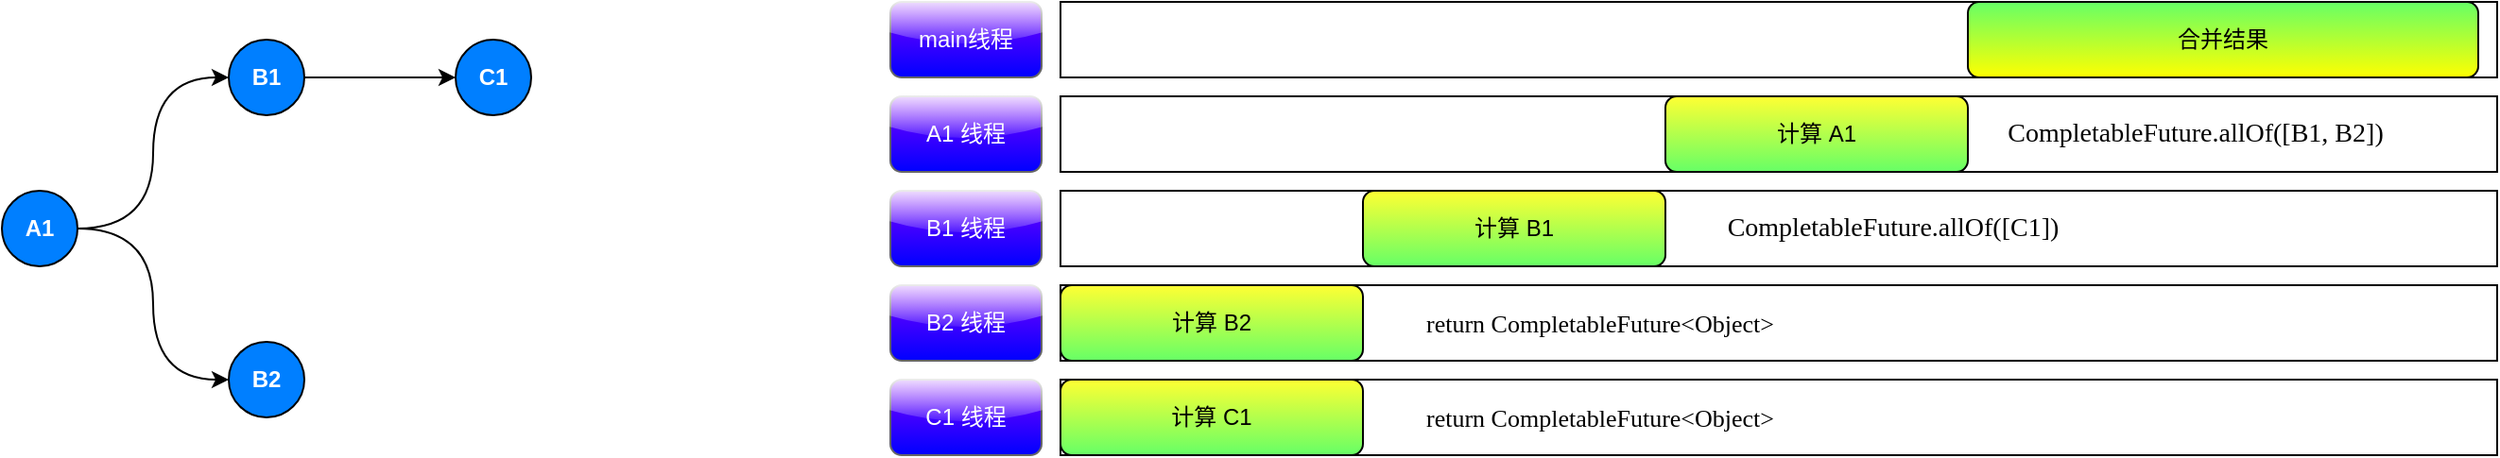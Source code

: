 <mxfile version="24.7.6">
  <diagram name="第 1 页" id="GcVT2Dga8qm7mE0WxSwT">
    <mxGraphModel dx="2060" dy="1107" grid="1" gridSize="10" guides="1" tooltips="1" connect="1" arrows="1" fold="1" page="1" pageScale="1" pageWidth="2336" pageHeight="1654" math="0" shadow="0">
      <root>
        <mxCell id="0" />
        <mxCell id="1" parent="0" />
        <mxCell id="q2WbR-t3I_NdyIIgRwOS-5" style="edgeStyle=orthogonalEdgeStyle;rounded=0;orthogonalLoop=1;jettySize=auto;html=1;exitX=1;exitY=0.5;exitDx=0;exitDy=0;entryX=0;entryY=0.5;entryDx=0;entryDy=0;curved=1;" edge="1" parent="1" source="q2WbR-t3I_NdyIIgRwOS-1" target="q2WbR-t3I_NdyIIgRwOS-2">
          <mxGeometry relative="1" as="geometry" />
        </mxCell>
        <mxCell id="q2WbR-t3I_NdyIIgRwOS-6" style="edgeStyle=orthogonalEdgeStyle;rounded=0;orthogonalLoop=1;jettySize=auto;html=1;exitX=1;exitY=0.5;exitDx=0;exitDy=0;entryX=0;entryY=0.5;entryDx=0;entryDy=0;curved=1;" edge="1" parent="1" source="q2WbR-t3I_NdyIIgRwOS-1" target="q2WbR-t3I_NdyIIgRwOS-3">
          <mxGeometry relative="1" as="geometry" />
        </mxCell>
        <mxCell id="q2WbR-t3I_NdyIIgRwOS-1" value="&lt;font color=&quot;#ffffff&quot;&gt;&lt;b&gt;A1&lt;/b&gt;&lt;/font&gt;" style="ellipse;whiteSpace=wrap;html=1;aspect=fixed;fillColor=#007FFF;" vertex="1" parent="1">
          <mxGeometry x="480" y="320" width="40" height="40" as="geometry" />
        </mxCell>
        <mxCell id="q2WbR-t3I_NdyIIgRwOS-7" style="edgeStyle=orthogonalEdgeStyle;rounded=0;orthogonalLoop=1;jettySize=auto;html=1;exitX=1;exitY=0.5;exitDx=0;exitDy=0;entryX=0;entryY=0.5;entryDx=0;entryDy=0;curved=1;" edge="1" parent="1" source="q2WbR-t3I_NdyIIgRwOS-2" target="q2WbR-t3I_NdyIIgRwOS-4">
          <mxGeometry relative="1" as="geometry" />
        </mxCell>
        <mxCell id="q2WbR-t3I_NdyIIgRwOS-2" value="&lt;font color=&quot;#ffffff&quot;&gt;&lt;b&gt;B1&lt;/b&gt;&lt;/font&gt;" style="ellipse;whiteSpace=wrap;html=1;aspect=fixed;fillColor=#007FFF;" vertex="1" parent="1">
          <mxGeometry x="600" y="240" width="40" height="40" as="geometry" />
        </mxCell>
        <mxCell id="q2WbR-t3I_NdyIIgRwOS-3" value="&lt;font color=&quot;#ffffff&quot;&gt;&lt;b&gt;B2&lt;/b&gt;&lt;/font&gt;" style="ellipse;whiteSpace=wrap;html=1;aspect=fixed;fillColor=#007FFF;" vertex="1" parent="1">
          <mxGeometry x="600" y="400" width="40" height="40" as="geometry" />
        </mxCell>
        <mxCell id="q2WbR-t3I_NdyIIgRwOS-4" value="&lt;font color=&quot;#ffffff&quot;&gt;&lt;b&gt;C1&lt;/b&gt;&lt;/font&gt;" style="ellipse;whiteSpace=wrap;html=1;aspect=fixed;fillColor=#007FFF;" vertex="1" parent="1">
          <mxGeometry x="720" y="240" width="40" height="40" as="geometry" />
        </mxCell>
        <mxCell id="q2WbR-t3I_NdyIIgRwOS-41" value="main线程" style="rounded=1;whiteSpace=wrap;html=1;fillColor=#0000FF;gradientColor=#7F00FF;strokeColor=#666666;gradientDirection=north;fontColor=#FFFFFF;glass=1;shadow=0;" vertex="1" parent="1">
          <mxGeometry x="950" y="220" width="80" height="40" as="geometry" />
        </mxCell>
        <mxCell id="q2WbR-t3I_NdyIIgRwOS-42" value="A1 线程" style="rounded=1;whiteSpace=wrap;html=1;fillColor=#0000FF;gradientColor=#7F00FF;strokeColor=#666666;gradientDirection=north;fontColor=#FFFFFF;glass=1;shadow=0;" vertex="1" parent="1">
          <mxGeometry x="950" y="270" width="80" height="40" as="geometry" />
        </mxCell>
        <mxCell id="q2WbR-t3I_NdyIIgRwOS-43" value="" style="rounded=0;whiteSpace=wrap;html=1;" vertex="1" parent="1">
          <mxGeometry x="1040" y="220" width="760" height="40" as="geometry" />
        </mxCell>
        <mxCell id="q2WbR-t3I_NdyIIgRwOS-44" value="" style="rounded=0;whiteSpace=wrap;html=1;" vertex="1" parent="1">
          <mxGeometry x="1040" y="270" width="760" height="40" as="geometry" />
        </mxCell>
        <mxCell id="q2WbR-t3I_NdyIIgRwOS-49" value="B1 线程" style="rounded=1;whiteSpace=wrap;html=1;fillColor=#0000FF;gradientColor=#7F00FF;strokeColor=#666666;gradientDirection=north;fontColor=#FFFFFF;glass=1;shadow=0;" vertex="1" parent="1">
          <mxGeometry x="950" y="320" width="80" height="40" as="geometry" />
        </mxCell>
        <mxCell id="q2WbR-t3I_NdyIIgRwOS-50" value="B2 线程" style="rounded=1;whiteSpace=wrap;html=1;fillColor=#0000FF;gradientColor=#7F00FF;strokeColor=#666666;gradientDirection=north;fontColor=#FFFFFF;glass=1;shadow=0;" vertex="1" parent="1">
          <mxGeometry x="950" y="370" width="80" height="40" as="geometry" />
        </mxCell>
        <mxCell id="q2WbR-t3I_NdyIIgRwOS-51" value="" style="rounded=0;whiteSpace=wrap;html=1;" vertex="1" parent="1">
          <mxGeometry x="1040" y="320" width="760" height="40" as="geometry" />
        </mxCell>
        <mxCell id="q2WbR-t3I_NdyIIgRwOS-52" value="" style="rounded=0;whiteSpace=wrap;html=1;" vertex="1" parent="1">
          <mxGeometry x="1040" y="370" width="760" height="40" as="geometry" />
        </mxCell>
        <mxCell id="q2WbR-t3I_NdyIIgRwOS-53" value="C1 线程" style="rounded=1;whiteSpace=wrap;html=1;fillColor=#0000FF;gradientColor=#7F00FF;strokeColor=#666666;gradientDirection=north;fontColor=#FFFFFF;glass=1;shadow=0;" vertex="1" parent="1">
          <mxGeometry x="950" y="420" width="80" height="40" as="geometry" />
        </mxCell>
        <mxCell id="q2WbR-t3I_NdyIIgRwOS-54" value="" style="rounded=0;whiteSpace=wrap;html=1;" vertex="1" parent="1">
          <mxGeometry x="1040" y="420" width="760" height="40" as="geometry" />
        </mxCell>
        <mxCell id="q2WbR-t3I_NdyIIgRwOS-20" value="计算 C1" style="rounded=1;whiteSpace=wrap;html=1;fillColor=#66FF66;gradientColor=#FFFF33;gradientDirection=north;strokeWidth=1;" vertex="1" parent="1">
          <mxGeometry x="1040" y="420" width="160" height="40" as="geometry" />
        </mxCell>
        <mxCell id="q2WbR-t3I_NdyIIgRwOS-55" value="计算 B2" style="rounded=1;whiteSpace=wrap;html=1;fillColor=#66FF66;gradientColor=#FFFF33;gradientDirection=north;strokeWidth=1;" vertex="1" parent="1">
          <mxGeometry x="1040" y="370" width="160" height="40" as="geometry" />
        </mxCell>
        <mxCell id="q2WbR-t3I_NdyIIgRwOS-56" value="计算 B1" style="rounded=1;whiteSpace=wrap;html=1;fillColor=#66FF66;gradientColor=#FFFF33;gradientDirection=north;strokeWidth=1;" vertex="1" parent="1">
          <mxGeometry x="1200" y="320" width="160" height="40" as="geometry" />
        </mxCell>
        <mxCell id="q2WbR-t3I_NdyIIgRwOS-57" value="计算 A1" style="rounded=1;whiteSpace=wrap;html=1;fillColor=#66FF66;gradientColor=#FFFF33;gradientDirection=north;strokeWidth=1;" vertex="1" parent="1">
          <mxGeometry x="1360" y="270" width="160" height="40" as="geometry" />
        </mxCell>
        <mxCell id="q2WbR-t3I_NdyIIgRwOS-58" value="合并结果" style="rounded=1;whiteSpace=wrap;html=1;fillColor=#66FF66;gradientColor=#FFFF00;strokeWidth=1;" vertex="1" parent="1">
          <mxGeometry x="1520" y="220" width="270" height="40" as="geometry" />
        </mxCell>
        <mxCell id="q2WbR-t3I_NdyIIgRwOS-60" value="return CompletableFuture&amp;lt;Object&amp;gt;" style="text;html=1;align=center;verticalAlign=middle;resizable=0;points=[];autosize=1;strokeColor=none;fillColor=none;fontFamily=Comic Sans MS;fontSize=13;" vertex="1" parent="1">
          <mxGeometry x="1210" y="425" width="230" height="30" as="geometry" />
        </mxCell>
        <mxCell id="q2WbR-t3I_NdyIIgRwOS-61" value="return CompletableFuture&amp;lt;Object&amp;gt;" style="text;html=1;align=center;verticalAlign=middle;resizable=0;points=[];autosize=1;strokeColor=none;fillColor=none;fontFamily=Comic Sans MS;fontSize=13;" vertex="1" parent="1">
          <mxGeometry x="1210" y="375" width="230" height="30" as="geometry" />
        </mxCell>
        <mxCell id="q2WbR-t3I_NdyIIgRwOS-62" value="CompletableFuture.allOf([C1])" style="text;html=1;align=center;verticalAlign=middle;resizable=0;points=[];autosize=1;strokeColor=none;fillColor=none;fontSize=14;fontFamily=Comic Sans MS;" vertex="1" parent="1">
          <mxGeometry x="1370" y="325" width="220" height="30" as="geometry" />
        </mxCell>
        <mxCell id="q2WbR-t3I_NdyIIgRwOS-64" value="CompletableFuture.allOf([B1, B2]&lt;span style=&quot;background-color: initial;&quot;&gt;)&lt;/span&gt;" style="text;html=1;align=center;verticalAlign=middle;resizable=0;points=[];autosize=1;strokeColor=none;fillColor=none;fontSize=14;fontFamily=Comic Sans MS;" vertex="1" parent="1">
          <mxGeometry x="1520" y="275" width="240" height="30" as="geometry" />
        </mxCell>
      </root>
    </mxGraphModel>
  </diagram>
</mxfile>
